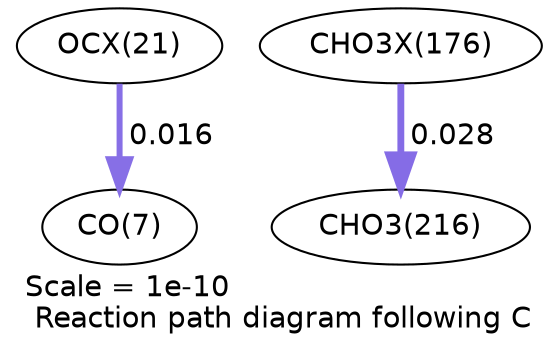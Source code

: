 digraph reaction_paths {
center=1;
s33 -> s9[fontname="Helvetica", penwidth=2.88, arrowsize=1.44, color="0.7, 0.516, 0.9"
, label=" 0.016"];
s57 -> s29[fontname="Helvetica", penwidth=3.3, arrowsize=1.65, color="0.7, 0.528, 0.9"
, label=" 0.028"];
s9 [ fontname="Helvetica", label="CO(7)"];
s29 [ fontname="Helvetica", label="CHO3(216)"];
s33 [ fontname="Helvetica", label="OCX(21)"];
s57 [ fontname="Helvetica", label="CHO3X(176)"];
 label = "Scale = 1e-10\l Reaction path diagram following C";
 fontname = "Helvetica";
}
